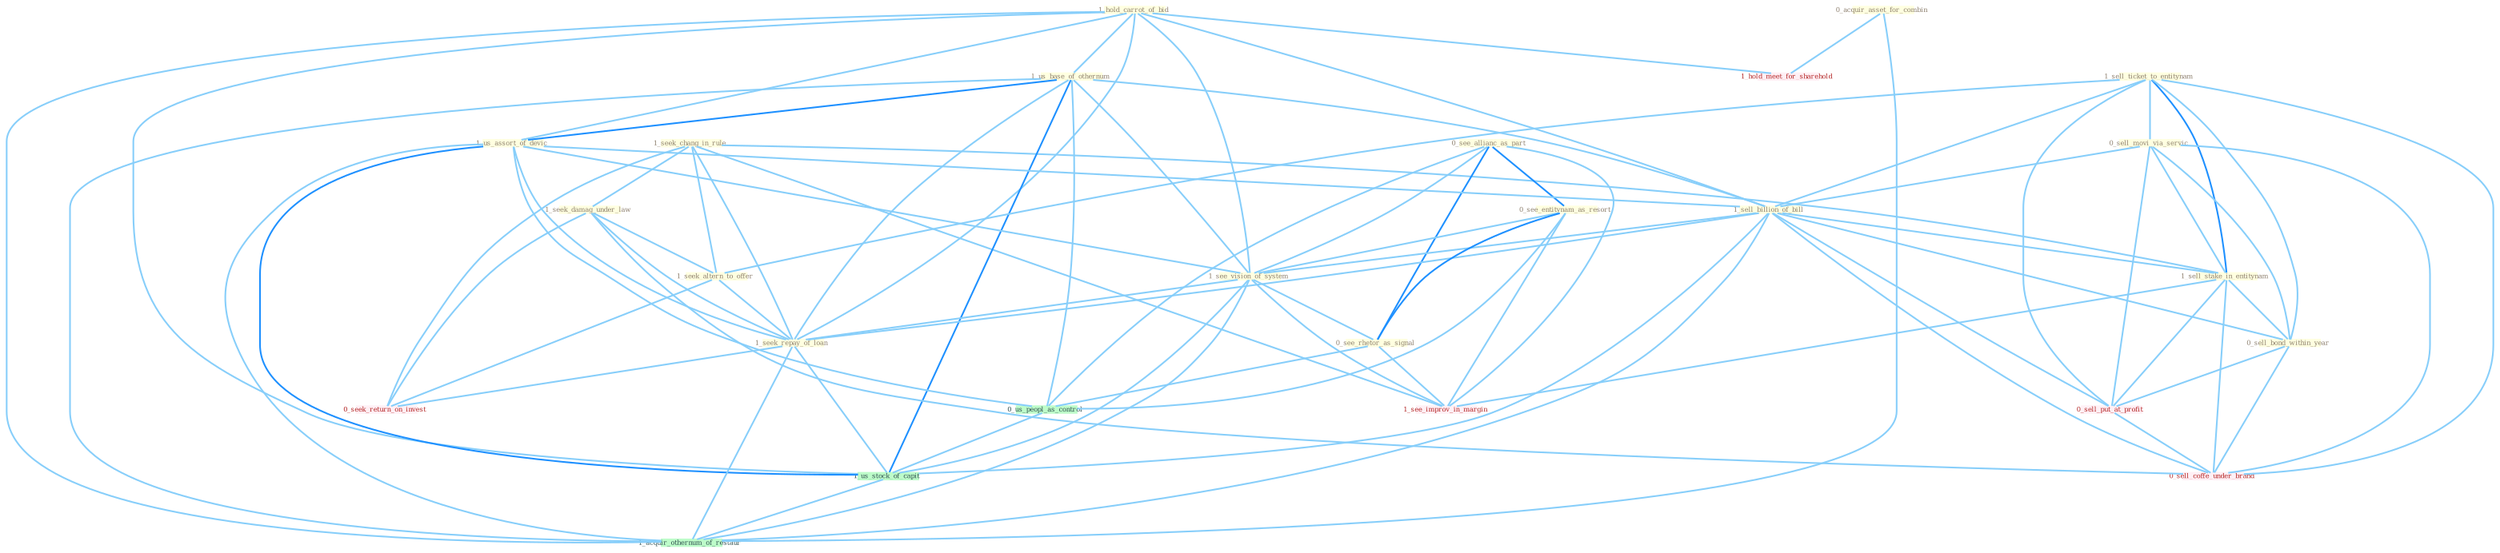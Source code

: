 Graph G{ 
    node
    [shape=polygon,style=filled,width=.5,height=.06,color="#BDFCC9",fixedsize=true,fontsize=4,
    fontcolor="#2f4f4f"];
    {node
    [color="#ffffe0", fontcolor="#8b7d6b"] "1_seek_chang_in_rule " "1_hold_carrot_of_bid " "1_us_base_of_othernum " "0_see_allianc_as_part " "1_us_assort_of_devic " "1_sell_ticket_to_entitynam " "0_sell_movi_via_servic " "1_seek_damag_under_law " "1_sell_billion_of_bill " "0_see_entitynam_as_resort " "1_sell_stake_in_entitynam " "1_see_vision_of_system " "0_see_rhetor_as_signal " "0_acquir_asset_for_combin " "1_seek_altern_to_offer " "0_sell_bond_within_year " "1_seek_repay_of_loan "}
{node [color="#fff0f5", fontcolor="#b22222"] "0_sell_put_at_profit " "0_seek_return_on_invest " "1_see_improv_in_margin " "0_sell_coffe_under_brand " "1_hold_meet_for_sharehold "}
edge [color="#B0E2FF"];

	"1_seek_chang_in_rule " -- "1_seek_damag_under_law " [w="1", color="#87cefa" ];
	"1_seek_chang_in_rule " -- "1_sell_stake_in_entitynam " [w="1", color="#87cefa" ];
	"1_seek_chang_in_rule " -- "1_seek_altern_to_offer " [w="1", color="#87cefa" ];
	"1_seek_chang_in_rule " -- "1_seek_repay_of_loan " [w="1", color="#87cefa" ];
	"1_seek_chang_in_rule " -- "0_seek_return_on_invest " [w="1", color="#87cefa" ];
	"1_seek_chang_in_rule " -- "1_see_improv_in_margin " [w="1", color="#87cefa" ];
	"1_hold_carrot_of_bid " -- "1_us_base_of_othernum " [w="1", color="#87cefa" ];
	"1_hold_carrot_of_bid " -- "1_us_assort_of_devic " [w="1", color="#87cefa" ];
	"1_hold_carrot_of_bid " -- "1_sell_billion_of_bill " [w="1", color="#87cefa" ];
	"1_hold_carrot_of_bid " -- "1_see_vision_of_system " [w="1", color="#87cefa" ];
	"1_hold_carrot_of_bid " -- "1_seek_repay_of_loan " [w="1", color="#87cefa" ];
	"1_hold_carrot_of_bid " -- "1_us_stock_of_capit " [w="1", color="#87cefa" ];
	"1_hold_carrot_of_bid " -- "1_hold_meet_for_sharehold " [w="1", color="#87cefa" ];
	"1_hold_carrot_of_bid " -- "1_acquir_othernum_of_restaur " [w="1", color="#87cefa" ];
	"1_us_base_of_othernum " -- "1_us_assort_of_devic " [w="2", color="#1e90ff" , len=0.8];
	"1_us_base_of_othernum " -- "1_sell_billion_of_bill " [w="1", color="#87cefa" ];
	"1_us_base_of_othernum " -- "1_see_vision_of_system " [w="1", color="#87cefa" ];
	"1_us_base_of_othernum " -- "1_seek_repay_of_loan " [w="1", color="#87cefa" ];
	"1_us_base_of_othernum " -- "0_us_peopl_as_control " [w="1", color="#87cefa" ];
	"1_us_base_of_othernum " -- "1_us_stock_of_capit " [w="2", color="#1e90ff" , len=0.8];
	"1_us_base_of_othernum " -- "1_acquir_othernum_of_restaur " [w="1", color="#87cefa" ];
	"0_see_allianc_as_part " -- "0_see_entitynam_as_resort " [w="2", color="#1e90ff" , len=0.8];
	"0_see_allianc_as_part " -- "1_see_vision_of_system " [w="1", color="#87cefa" ];
	"0_see_allianc_as_part " -- "0_see_rhetor_as_signal " [w="2", color="#1e90ff" , len=0.8];
	"0_see_allianc_as_part " -- "0_us_peopl_as_control " [w="1", color="#87cefa" ];
	"0_see_allianc_as_part " -- "1_see_improv_in_margin " [w="1", color="#87cefa" ];
	"1_us_assort_of_devic " -- "1_sell_billion_of_bill " [w="1", color="#87cefa" ];
	"1_us_assort_of_devic " -- "1_see_vision_of_system " [w="1", color="#87cefa" ];
	"1_us_assort_of_devic " -- "1_seek_repay_of_loan " [w="1", color="#87cefa" ];
	"1_us_assort_of_devic " -- "0_us_peopl_as_control " [w="1", color="#87cefa" ];
	"1_us_assort_of_devic " -- "1_us_stock_of_capit " [w="2", color="#1e90ff" , len=0.8];
	"1_us_assort_of_devic " -- "1_acquir_othernum_of_restaur " [w="1", color="#87cefa" ];
	"1_sell_ticket_to_entitynam " -- "0_sell_movi_via_servic " [w="1", color="#87cefa" ];
	"1_sell_ticket_to_entitynam " -- "1_sell_billion_of_bill " [w="1", color="#87cefa" ];
	"1_sell_ticket_to_entitynam " -- "1_sell_stake_in_entitynam " [w="2", color="#1e90ff" , len=0.8];
	"1_sell_ticket_to_entitynam " -- "1_seek_altern_to_offer " [w="1", color="#87cefa" ];
	"1_sell_ticket_to_entitynam " -- "0_sell_bond_within_year " [w="1", color="#87cefa" ];
	"1_sell_ticket_to_entitynam " -- "0_sell_put_at_profit " [w="1", color="#87cefa" ];
	"1_sell_ticket_to_entitynam " -- "0_sell_coffe_under_brand " [w="1", color="#87cefa" ];
	"0_sell_movi_via_servic " -- "1_sell_billion_of_bill " [w="1", color="#87cefa" ];
	"0_sell_movi_via_servic " -- "1_sell_stake_in_entitynam " [w="1", color="#87cefa" ];
	"0_sell_movi_via_servic " -- "0_sell_bond_within_year " [w="1", color="#87cefa" ];
	"0_sell_movi_via_servic " -- "0_sell_put_at_profit " [w="1", color="#87cefa" ];
	"0_sell_movi_via_servic " -- "0_sell_coffe_under_brand " [w="1", color="#87cefa" ];
	"1_seek_damag_under_law " -- "1_seek_altern_to_offer " [w="1", color="#87cefa" ];
	"1_seek_damag_under_law " -- "1_seek_repay_of_loan " [w="1", color="#87cefa" ];
	"1_seek_damag_under_law " -- "0_seek_return_on_invest " [w="1", color="#87cefa" ];
	"1_seek_damag_under_law " -- "0_sell_coffe_under_brand " [w="1", color="#87cefa" ];
	"1_sell_billion_of_bill " -- "1_sell_stake_in_entitynam " [w="1", color="#87cefa" ];
	"1_sell_billion_of_bill " -- "1_see_vision_of_system " [w="1", color="#87cefa" ];
	"1_sell_billion_of_bill " -- "0_sell_bond_within_year " [w="1", color="#87cefa" ];
	"1_sell_billion_of_bill " -- "1_seek_repay_of_loan " [w="1", color="#87cefa" ];
	"1_sell_billion_of_bill " -- "0_sell_put_at_profit " [w="1", color="#87cefa" ];
	"1_sell_billion_of_bill " -- "1_us_stock_of_capit " [w="1", color="#87cefa" ];
	"1_sell_billion_of_bill " -- "0_sell_coffe_under_brand " [w="1", color="#87cefa" ];
	"1_sell_billion_of_bill " -- "1_acquir_othernum_of_restaur " [w="1", color="#87cefa" ];
	"0_see_entitynam_as_resort " -- "1_see_vision_of_system " [w="1", color="#87cefa" ];
	"0_see_entitynam_as_resort " -- "0_see_rhetor_as_signal " [w="2", color="#1e90ff" , len=0.8];
	"0_see_entitynam_as_resort " -- "0_us_peopl_as_control " [w="1", color="#87cefa" ];
	"0_see_entitynam_as_resort " -- "1_see_improv_in_margin " [w="1", color="#87cefa" ];
	"1_sell_stake_in_entitynam " -- "0_sell_bond_within_year " [w="1", color="#87cefa" ];
	"1_sell_stake_in_entitynam " -- "0_sell_put_at_profit " [w="1", color="#87cefa" ];
	"1_sell_stake_in_entitynam " -- "1_see_improv_in_margin " [w="1", color="#87cefa" ];
	"1_sell_stake_in_entitynam " -- "0_sell_coffe_under_brand " [w="1", color="#87cefa" ];
	"1_see_vision_of_system " -- "0_see_rhetor_as_signal " [w="1", color="#87cefa" ];
	"1_see_vision_of_system " -- "1_seek_repay_of_loan " [w="1", color="#87cefa" ];
	"1_see_vision_of_system " -- "1_us_stock_of_capit " [w="1", color="#87cefa" ];
	"1_see_vision_of_system " -- "1_see_improv_in_margin " [w="1", color="#87cefa" ];
	"1_see_vision_of_system " -- "1_acquir_othernum_of_restaur " [w="1", color="#87cefa" ];
	"0_see_rhetor_as_signal " -- "0_us_peopl_as_control " [w="1", color="#87cefa" ];
	"0_see_rhetor_as_signal " -- "1_see_improv_in_margin " [w="1", color="#87cefa" ];
	"0_acquir_asset_for_combin " -- "1_hold_meet_for_sharehold " [w="1", color="#87cefa" ];
	"0_acquir_asset_for_combin " -- "1_acquir_othernum_of_restaur " [w="1", color="#87cefa" ];
	"1_seek_altern_to_offer " -- "1_seek_repay_of_loan " [w="1", color="#87cefa" ];
	"1_seek_altern_to_offer " -- "0_seek_return_on_invest " [w="1", color="#87cefa" ];
	"0_sell_bond_within_year " -- "0_sell_put_at_profit " [w="1", color="#87cefa" ];
	"0_sell_bond_within_year " -- "0_sell_coffe_under_brand " [w="1", color="#87cefa" ];
	"1_seek_repay_of_loan " -- "0_seek_return_on_invest " [w="1", color="#87cefa" ];
	"1_seek_repay_of_loan " -- "1_us_stock_of_capit " [w="1", color="#87cefa" ];
	"1_seek_repay_of_loan " -- "1_acquir_othernum_of_restaur " [w="1", color="#87cefa" ];
	"0_us_peopl_as_control " -- "1_us_stock_of_capit " [w="1", color="#87cefa" ];
	"0_sell_put_at_profit " -- "0_sell_coffe_under_brand " [w="1", color="#87cefa" ];
	"1_us_stock_of_capit " -- "1_acquir_othernum_of_restaur " [w="1", color="#87cefa" ];
}